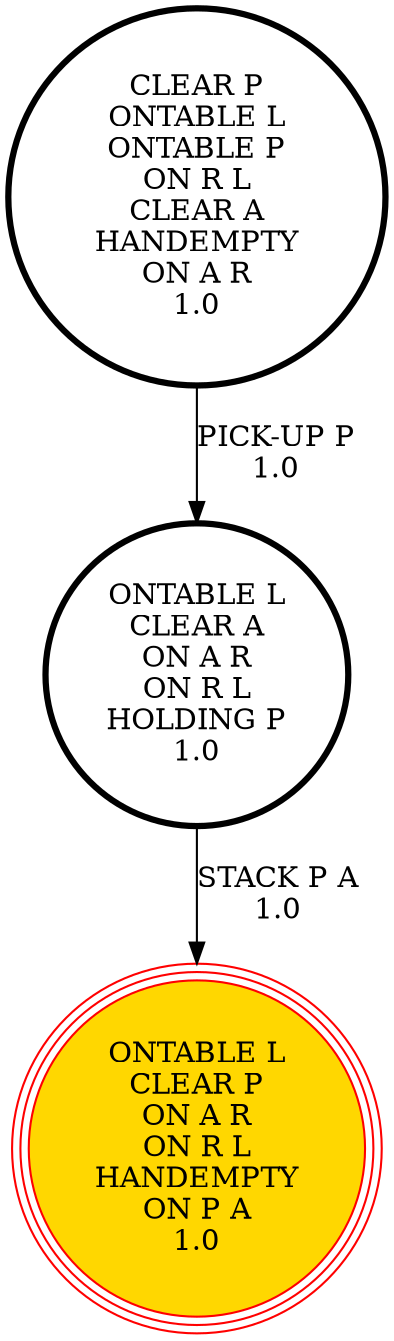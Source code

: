 digraph {
"ONTABLE L\nCLEAR A\nON A R\nON R L\nHOLDING P\n1.0\n" -> "ONTABLE L\nCLEAR P\nON A R\nON R L\nHANDEMPTY\nON P A\n1.0\n"[label="STACK P A\n1.0\n"];
"CLEAR P\nONTABLE L\nONTABLE P\nON R L\nCLEAR A\nHANDEMPTY\nON A R\n1.0\n" -> "ONTABLE L\nCLEAR A\nON A R\nON R L\nHOLDING P\n1.0\n"[label="PICK-UP P\n1.0\n"];
"ONTABLE L\nCLEAR P\nON A R\nON R L\nHANDEMPTY\nON P A\n1.0\n" [shape=circle, style=filled color=red, fillcolor=gold, peripheries=3];
"CLEAR P\nONTABLE L\nONTABLE P\nON R L\nCLEAR A\nHANDEMPTY\nON A R\n1.0\n" [shape=circle, penwidth=3];
"ONTABLE L\nCLEAR A\nON A R\nON R L\nHOLDING P\n1.0\n" [shape=circle, penwidth=3];
"ONTABLE L\nCLEAR P\nON A R\nON R L\nHANDEMPTY\nON P A\n1.0\n" [shape=circle, style=filled color=red, fillcolor=gold, peripheries=3];
}
